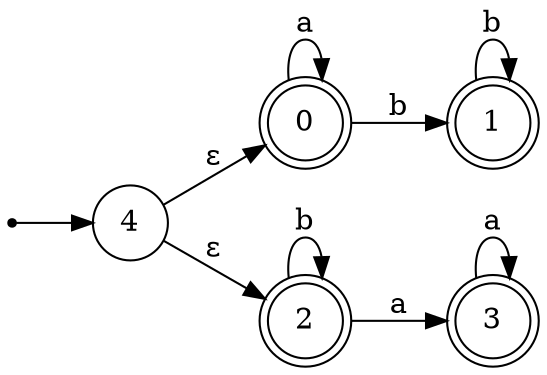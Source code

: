 digraph finite_state_machine {
	rankdir=LR;
	size="10,10"

	node [shape = doublecircle]; 0 1 2 3 ;
	node [shape = point ]; q;
	node [shape = circle];

	q -> 4
	0 -> 0 [label = "a"];
	0 -> 1 [label = "b"];
	1 -> 1 [label = "b"];
	2 -> 3 [label = "a"];
	2 -> 2 [label = "b"];
	3 -> 3 [label = "a"];

	4 -> 0 [label = "ε"];
	4 -> 2 [label = "ε"];
}